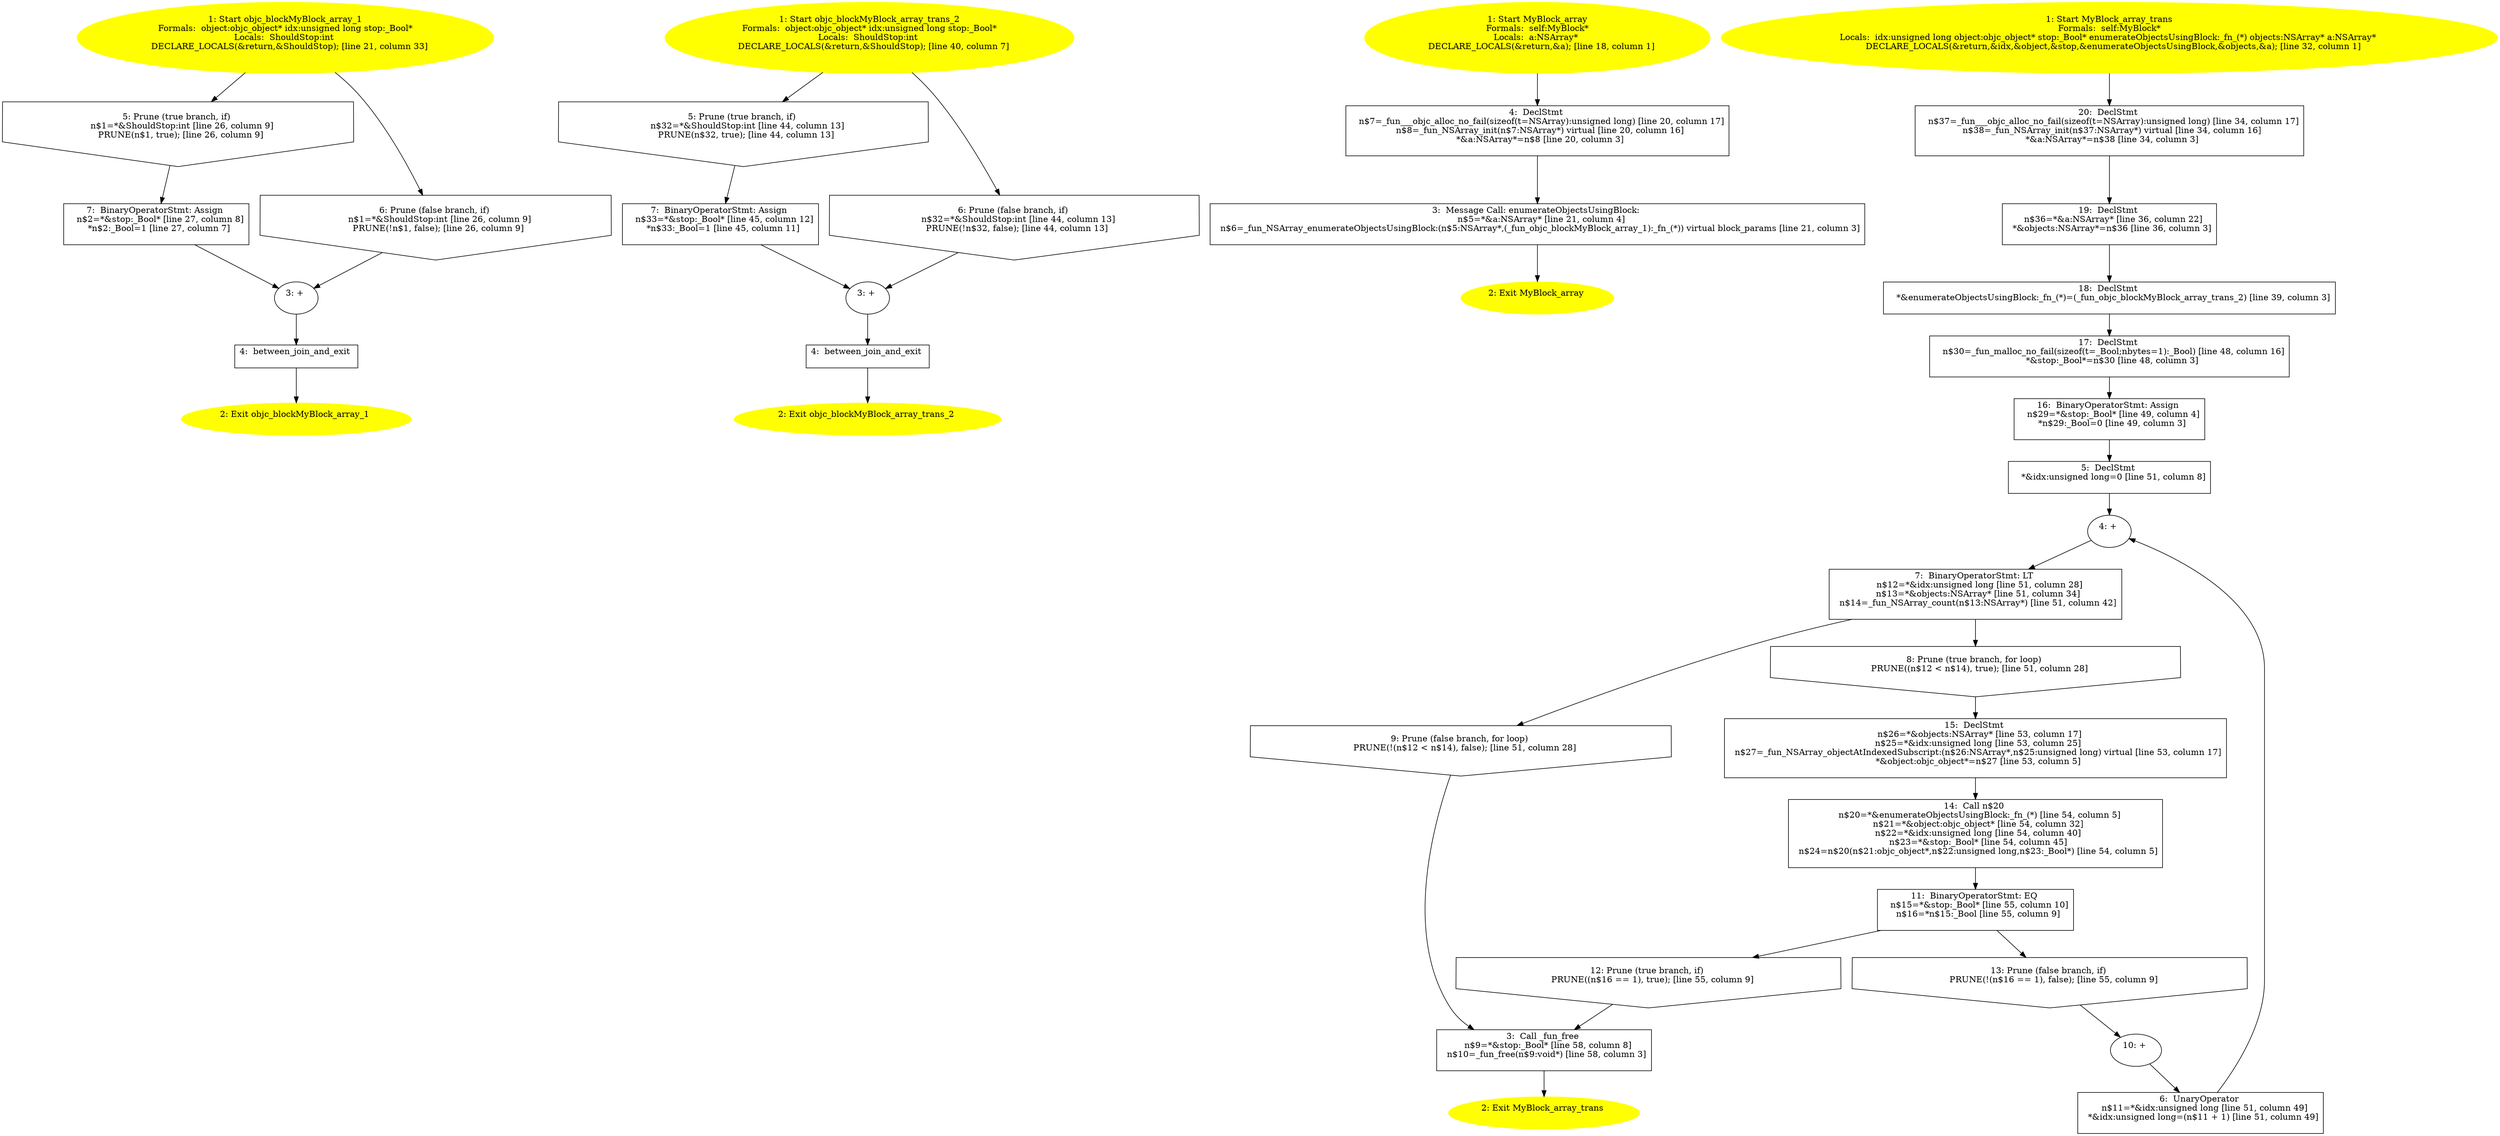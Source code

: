 /* @generated */
digraph cfg {
"objc_blockMyBlock_array_1.876ea7470c254ef92f8b4921d5f810e1_1" [label="1: Start objc_blockMyBlock_array_1\nFormals:  object:objc_object* idx:unsigned long stop:_Bool*\nLocals:  ShouldStop:int \n   DECLARE_LOCALS(&return,&ShouldStop); [line 21, column 33]\n " color=yellow style=filled]
	

	 "objc_blockMyBlock_array_1.876ea7470c254ef92f8b4921d5f810e1_1" -> "objc_blockMyBlock_array_1.876ea7470c254ef92f8b4921d5f810e1_5" ;
	 "objc_blockMyBlock_array_1.876ea7470c254ef92f8b4921d5f810e1_1" -> "objc_blockMyBlock_array_1.876ea7470c254ef92f8b4921d5f810e1_6" ;
"objc_blockMyBlock_array_1.876ea7470c254ef92f8b4921d5f810e1_2" [label="2: Exit objc_blockMyBlock_array_1 \n  " color=yellow style=filled]
	

"objc_blockMyBlock_array_1.876ea7470c254ef92f8b4921d5f810e1_3" [label="3: + \n  " ]
	

	 "objc_blockMyBlock_array_1.876ea7470c254ef92f8b4921d5f810e1_3" -> "objc_blockMyBlock_array_1.876ea7470c254ef92f8b4921d5f810e1_4" ;
"objc_blockMyBlock_array_1.876ea7470c254ef92f8b4921d5f810e1_4" [label="4:  between_join_and_exit \n  " shape="box"]
	

	 "objc_blockMyBlock_array_1.876ea7470c254ef92f8b4921d5f810e1_4" -> "objc_blockMyBlock_array_1.876ea7470c254ef92f8b4921d5f810e1_2" ;
"objc_blockMyBlock_array_1.876ea7470c254ef92f8b4921d5f810e1_5" [label="5: Prune (true branch, if) \n   n$1=*&ShouldStop:int [line 26, column 9]\n  PRUNE(n$1, true); [line 26, column 9]\n " shape="invhouse"]
	

	 "objc_blockMyBlock_array_1.876ea7470c254ef92f8b4921d5f810e1_5" -> "objc_blockMyBlock_array_1.876ea7470c254ef92f8b4921d5f810e1_7" ;
"objc_blockMyBlock_array_1.876ea7470c254ef92f8b4921d5f810e1_6" [label="6: Prune (false branch, if) \n   n$1=*&ShouldStop:int [line 26, column 9]\n  PRUNE(!n$1, false); [line 26, column 9]\n " shape="invhouse"]
	

	 "objc_blockMyBlock_array_1.876ea7470c254ef92f8b4921d5f810e1_6" -> "objc_blockMyBlock_array_1.876ea7470c254ef92f8b4921d5f810e1_3" ;
"objc_blockMyBlock_array_1.876ea7470c254ef92f8b4921d5f810e1_7" [label="7:  BinaryOperatorStmt: Assign \n   n$2=*&stop:_Bool* [line 27, column 8]\n  *n$2:_Bool=1 [line 27, column 7]\n " shape="box"]
	

	 "objc_blockMyBlock_array_1.876ea7470c254ef92f8b4921d5f810e1_7" -> "objc_blockMyBlock_array_1.876ea7470c254ef92f8b4921d5f810e1_3" ;
"objc_blockMyBlock_array_trans_2.5153520a659dce1fe6582bd44cf47e84_1" [label="1: Start objc_blockMyBlock_array_trans_2\nFormals:  object:objc_object* idx:unsigned long stop:_Bool*\nLocals:  ShouldStop:int \n   DECLARE_LOCALS(&return,&ShouldStop); [line 40, column 7]\n " color=yellow style=filled]
	

	 "objc_blockMyBlock_array_trans_2.5153520a659dce1fe6582bd44cf47e84_1" -> "objc_blockMyBlock_array_trans_2.5153520a659dce1fe6582bd44cf47e84_5" ;
	 "objc_blockMyBlock_array_trans_2.5153520a659dce1fe6582bd44cf47e84_1" -> "objc_blockMyBlock_array_trans_2.5153520a659dce1fe6582bd44cf47e84_6" ;
"objc_blockMyBlock_array_trans_2.5153520a659dce1fe6582bd44cf47e84_2" [label="2: Exit objc_blockMyBlock_array_trans_2 \n  " color=yellow style=filled]
	

"objc_blockMyBlock_array_trans_2.5153520a659dce1fe6582bd44cf47e84_3" [label="3: + \n  " ]
	

	 "objc_blockMyBlock_array_trans_2.5153520a659dce1fe6582bd44cf47e84_3" -> "objc_blockMyBlock_array_trans_2.5153520a659dce1fe6582bd44cf47e84_4" ;
"objc_blockMyBlock_array_trans_2.5153520a659dce1fe6582bd44cf47e84_4" [label="4:  between_join_and_exit \n  " shape="box"]
	

	 "objc_blockMyBlock_array_trans_2.5153520a659dce1fe6582bd44cf47e84_4" -> "objc_blockMyBlock_array_trans_2.5153520a659dce1fe6582bd44cf47e84_2" ;
"objc_blockMyBlock_array_trans_2.5153520a659dce1fe6582bd44cf47e84_5" [label="5: Prune (true branch, if) \n   n$32=*&ShouldStop:int [line 44, column 13]\n  PRUNE(n$32, true); [line 44, column 13]\n " shape="invhouse"]
	

	 "objc_blockMyBlock_array_trans_2.5153520a659dce1fe6582bd44cf47e84_5" -> "objc_blockMyBlock_array_trans_2.5153520a659dce1fe6582bd44cf47e84_7" ;
"objc_blockMyBlock_array_trans_2.5153520a659dce1fe6582bd44cf47e84_6" [label="6: Prune (false branch, if) \n   n$32=*&ShouldStop:int [line 44, column 13]\n  PRUNE(!n$32, false); [line 44, column 13]\n " shape="invhouse"]
	

	 "objc_blockMyBlock_array_trans_2.5153520a659dce1fe6582bd44cf47e84_6" -> "objc_blockMyBlock_array_trans_2.5153520a659dce1fe6582bd44cf47e84_3" ;
"objc_blockMyBlock_array_trans_2.5153520a659dce1fe6582bd44cf47e84_7" [label="7:  BinaryOperatorStmt: Assign \n   n$33=*&stop:_Bool* [line 45, column 12]\n  *n$33:_Bool=1 [line 45, column 11]\n " shape="box"]
	

	 "objc_blockMyBlock_array_trans_2.5153520a659dce1fe6582bd44cf47e84_7" -> "objc_blockMyBlock_array_trans_2.5153520a659dce1fe6582bd44cf47e84_3" ;
"array#MyBlock#instance.8be6e5b5e968d186440e1931c9eb40de_1" [label="1: Start MyBlock_array\nFormals:  self:MyBlock*\nLocals:  a:NSArray* \n   DECLARE_LOCALS(&return,&a); [line 18, column 1]\n " color=yellow style=filled]
	

	 "array#MyBlock#instance.8be6e5b5e968d186440e1931c9eb40de_1" -> "array#MyBlock#instance.8be6e5b5e968d186440e1931c9eb40de_4" ;
"array#MyBlock#instance.8be6e5b5e968d186440e1931c9eb40de_2" [label="2: Exit MyBlock_array \n  " color=yellow style=filled]
	

"array#MyBlock#instance.8be6e5b5e968d186440e1931c9eb40de_3" [label="3:  Message Call: enumerateObjectsUsingBlock: \n   n$5=*&a:NSArray* [line 21, column 4]\n  n$6=_fun_NSArray_enumerateObjectsUsingBlock:(n$5:NSArray*,(_fun_objc_blockMyBlock_array_1):_fn_(*)) virtual block_params [line 21, column 3]\n " shape="box"]
	

	 "array#MyBlock#instance.8be6e5b5e968d186440e1931c9eb40de_3" -> "array#MyBlock#instance.8be6e5b5e968d186440e1931c9eb40de_2" ;
"array#MyBlock#instance.8be6e5b5e968d186440e1931c9eb40de_4" [label="4:  DeclStmt \n   n$7=_fun___objc_alloc_no_fail(sizeof(t=NSArray):unsigned long) [line 20, column 17]\n  n$8=_fun_NSArray_init(n$7:NSArray*) virtual [line 20, column 16]\n  *&a:NSArray*=n$8 [line 20, column 3]\n " shape="box"]
	

	 "array#MyBlock#instance.8be6e5b5e968d186440e1931c9eb40de_4" -> "array#MyBlock#instance.8be6e5b5e968d186440e1931c9eb40de_3" ;
"array_trans#MyBlock#instance.13289a590560d0628a3ae5174e716a32_1" [label="1: Start MyBlock_array_trans\nFormals:  self:MyBlock*\nLocals:  idx:unsigned long object:objc_object* stop:_Bool* enumerateObjectsUsingBlock:_fn_(*) objects:NSArray* a:NSArray* \n   DECLARE_LOCALS(&return,&idx,&object,&stop,&enumerateObjectsUsingBlock,&objects,&a); [line 32, column 1]\n " color=yellow style=filled]
	

	 "array_trans#MyBlock#instance.13289a590560d0628a3ae5174e716a32_1" -> "array_trans#MyBlock#instance.13289a590560d0628a3ae5174e716a32_20" ;
"array_trans#MyBlock#instance.13289a590560d0628a3ae5174e716a32_2" [label="2: Exit MyBlock_array_trans \n  " color=yellow style=filled]
	

"array_trans#MyBlock#instance.13289a590560d0628a3ae5174e716a32_3" [label="3:  Call _fun_free \n   n$9=*&stop:_Bool* [line 58, column 8]\n  n$10=_fun_free(n$9:void*) [line 58, column 3]\n " shape="box"]
	

	 "array_trans#MyBlock#instance.13289a590560d0628a3ae5174e716a32_3" -> "array_trans#MyBlock#instance.13289a590560d0628a3ae5174e716a32_2" ;
"array_trans#MyBlock#instance.13289a590560d0628a3ae5174e716a32_4" [label="4: + \n  " ]
	

	 "array_trans#MyBlock#instance.13289a590560d0628a3ae5174e716a32_4" -> "array_trans#MyBlock#instance.13289a590560d0628a3ae5174e716a32_7" ;
"array_trans#MyBlock#instance.13289a590560d0628a3ae5174e716a32_5" [label="5:  DeclStmt \n   *&idx:unsigned long=0 [line 51, column 8]\n " shape="box"]
	

	 "array_trans#MyBlock#instance.13289a590560d0628a3ae5174e716a32_5" -> "array_trans#MyBlock#instance.13289a590560d0628a3ae5174e716a32_4" ;
"array_trans#MyBlock#instance.13289a590560d0628a3ae5174e716a32_6" [label="6:  UnaryOperator \n   n$11=*&idx:unsigned long [line 51, column 49]\n  *&idx:unsigned long=(n$11 + 1) [line 51, column 49]\n " shape="box"]
	

	 "array_trans#MyBlock#instance.13289a590560d0628a3ae5174e716a32_6" -> "array_trans#MyBlock#instance.13289a590560d0628a3ae5174e716a32_4" ;
"array_trans#MyBlock#instance.13289a590560d0628a3ae5174e716a32_7" [label="7:  BinaryOperatorStmt: LT \n   n$12=*&idx:unsigned long [line 51, column 28]\n  n$13=*&objects:NSArray* [line 51, column 34]\n  n$14=_fun_NSArray_count(n$13:NSArray*) [line 51, column 42]\n " shape="box"]
	

	 "array_trans#MyBlock#instance.13289a590560d0628a3ae5174e716a32_7" -> "array_trans#MyBlock#instance.13289a590560d0628a3ae5174e716a32_8" ;
	 "array_trans#MyBlock#instance.13289a590560d0628a3ae5174e716a32_7" -> "array_trans#MyBlock#instance.13289a590560d0628a3ae5174e716a32_9" ;
"array_trans#MyBlock#instance.13289a590560d0628a3ae5174e716a32_8" [label="8: Prune (true branch, for loop) \n   PRUNE((n$12 < n$14), true); [line 51, column 28]\n " shape="invhouse"]
	

	 "array_trans#MyBlock#instance.13289a590560d0628a3ae5174e716a32_8" -> "array_trans#MyBlock#instance.13289a590560d0628a3ae5174e716a32_15" ;
"array_trans#MyBlock#instance.13289a590560d0628a3ae5174e716a32_9" [label="9: Prune (false branch, for loop) \n   PRUNE(!(n$12 < n$14), false); [line 51, column 28]\n " shape="invhouse"]
	

	 "array_trans#MyBlock#instance.13289a590560d0628a3ae5174e716a32_9" -> "array_trans#MyBlock#instance.13289a590560d0628a3ae5174e716a32_3" ;
"array_trans#MyBlock#instance.13289a590560d0628a3ae5174e716a32_10" [label="10: + \n  " ]
	

	 "array_trans#MyBlock#instance.13289a590560d0628a3ae5174e716a32_10" -> "array_trans#MyBlock#instance.13289a590560d0628a3ae5174e716a32_6" ;
"array_trans#MyBlock#instance.13289a590560d0628a3ae5174e716a32_11" [label="11:  BinaryOperatorStmt: EQ \n   n$15=*&stop:_Bool* [line 55, column 10]\n  n$16=*n$15:_Bool [line 55, column 9]\n " shape="box"]
	

	 "array_trans#MyBlock#instance.13289a590560d0628a3ae5174e716a32_11" -> "array_trans#MyBlock#instance.13289a590560d0628a3ae5174e716a32_12" ;
	 "array_trans#MyBlock#instance.13289a590560d0628a3ae5174e716a32_11" -> "array_trans#MyBlock#instance.13289a590560d0628a3ae5174e716a32_13" ;
"array_trans#MyBlock#instance.13289a590560d0628a3ae5174e716a32_12" [label="12: Prune (true branch, if) \n   PRUNE((n$16 == 1), true); [line 55, column 9]\n " shape="invhouse"]
	

	 "array_trans#MyBlock#instance.13289a590560d0628a3ae5174e716a32_12" -> "array_trans#MyBlock#instance.13289a590560d0628a3ae5174e716a32_3" ;
"array_trans#MyBlock#instance.13289a590560d0628a3ae5174e716a32_13" [label="13: Prune (false branch, if) \n   PRUNE(!(n$16 == 1), false); [line 55, column 9]\n " shape="invhouse"]
	

	 "array_trans#MyBlock#instance.13289a590560d0628a3ae5174e716a32_13" -> "array_trans#MyBlock#instance.13289a590560d0628a3ae5174e716a32_10" ;
"array_trans#MyBlock#instance.13289a590560d0628a3ae5174e716a32_14" [label="14:  Call n$20 \n   n$20=*&enumerateObjectsUsingBlock:_fn_(*) [line 54, column 5]\n  n$21=*&object:objc_object* [line 54, column 32]\n  n$22=*&idx:unsigned long [line 54, column 40]\n  n$23=*&stop:_Bool* [line 54, column 45]\n  n$24=n$20(n$21:objc_object*,n$22:unsigned long,n$23:_Bool*) [line 54, column 5]\n " shape="box"]
	

	 "array_trans#MyBlock#instance.13289a590560d0628a3ae5174e716a32_14" -> "array_trans#MyBlock#instance.13289a590560d0628a3ae5174e716a32_11" ;
"array_trans#MyBlock#instance.13289a590560d0628a3ae5174e716a32_15" [label="15:  DeclStmt \n   n$26=*&objects:NSArray* [line 53, column 17]\n  n$25=*&idx:unsigned long [line 53, column 25]\n  n$27=_fun_NSArray_objectAtIndexedSubscript:(n$26:NSArray*,n$25:unsigned long) virtual [line 53, column 17]\n  *&object:objc_object*=n$27 [line 53, column 5]\n " shape="box"]
	

	 "array_trans#MyBlock#instance.13289a590560d0628a3ae5174e716a32_15" -> "array_trans#MyBlock#instance.13289a590560d0628a3ae5174e716a32_14" ;
"array_trans#MyBlock#instance.13289a590560d0628a3ae5174e716a32_16" [label="16:  BinaryOperatorStmt: Assign \n   n$29=*&stop:_Bool* [line 49, column 4]\n  *n$29:_Bool=0 [line 49, column 3]\n " shape="box"]
	

	 "array_trans#MyBlock#instance.13289a590560d0628a3ae5174e716a32_16" -> "array_trans#MyBlock#instance.13289a590560d0628a3ae5174e716a32_5" ;
"array_trans#MyBlock#instance.13289a590560d0628a3ae5174e716a32_17" [label="17:  DeclStmt \n   n$30=_fun_malloc_no_fail(sizeof(t=_Bool;nbytes=1):_Bool) [line 48, column 16]\n  *&stop:_Bool*=n$30 [line 48, column 3]\n " shape="box"]
	

	 "array_trans#MyBlock#instance.13289a590560d0628a3ae5174e716a32_17" -> "array_trans#MyBlock#instance.13289a590560d0628a3ae5174e716a32_16" ;
"array_trans#MyBlock#instance.13289a590560d0628a3ae5174e716a32_18" [label="18:  DeclStmt \n   *&enumerateObjectsUsingBlock:_fn_(*)=(_fun_objc_blockMyBlock_array_trans_2) [line 39, column 3]\n " shape="box"]
	

	 "array_trans#MyBlock#instance.13289a590560d0628a3ae5174e716a32_18" -> "array_trans#MyBlock#instance.13289a590560d0628a3ae5174e716a32_17" ;
"array_trans#MyBlock#instance.13289a590560d0628a3ae5174e716a32_19" [label="19:  DeclStmt \n   n$36=*&a:NSArray* [line 36, column 22]\n  *&objects:NSArray*=n$36 [line 36, column 3]\n " shape="box"]
	

	 "array_trans#MyBlock#instance.13289a590560d0628a3ae5174e716a32_19" -> "array_trans#MyBlock#instance.13289a590560d0628a3ae5174e716a32_18" ;
"array_trans#MyBlock#instance.13289a590560d0628a3ae5174e716a32_20" [label="20:  DeclStmt \n   n$37=_fun___objc_alloc_no_fail(sizeof(t=NSArray):unsigned long) [line 34, column 17]\n  n$38=_fun_NSArray_init(n$37:NSArray*) virtual [line 34, column 16]\n  *&a:NSArray*=n$38 [line 34, column 3]\n " shape="box"]
	

	 "array_trans#MyBlock#instance.13289a590560d0628a3ae5174e716a32_20" -> "array_trans#MyBlock#instance.13289a590560d0628a3ae5174e716a32_19" ;
}
